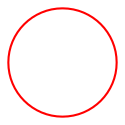 
graph grid
{
	fontname="Helvetica,Arial,sans-serif"
	node [fontname="Helvetica,Arial,sans-serif" color="red" shape="circle" width=0.5 height=0.5 fontcolor="white"]
	edge [fontname="Helvetica,Arial,sans-serif"]
	layout=dot
	bgcolor="transparent"
	labelloc = "t"
	node [shape="circle" width=0.5 height=0.5]
    edge [weight=1000 style=bold color="blue"]
	Im1;
}

